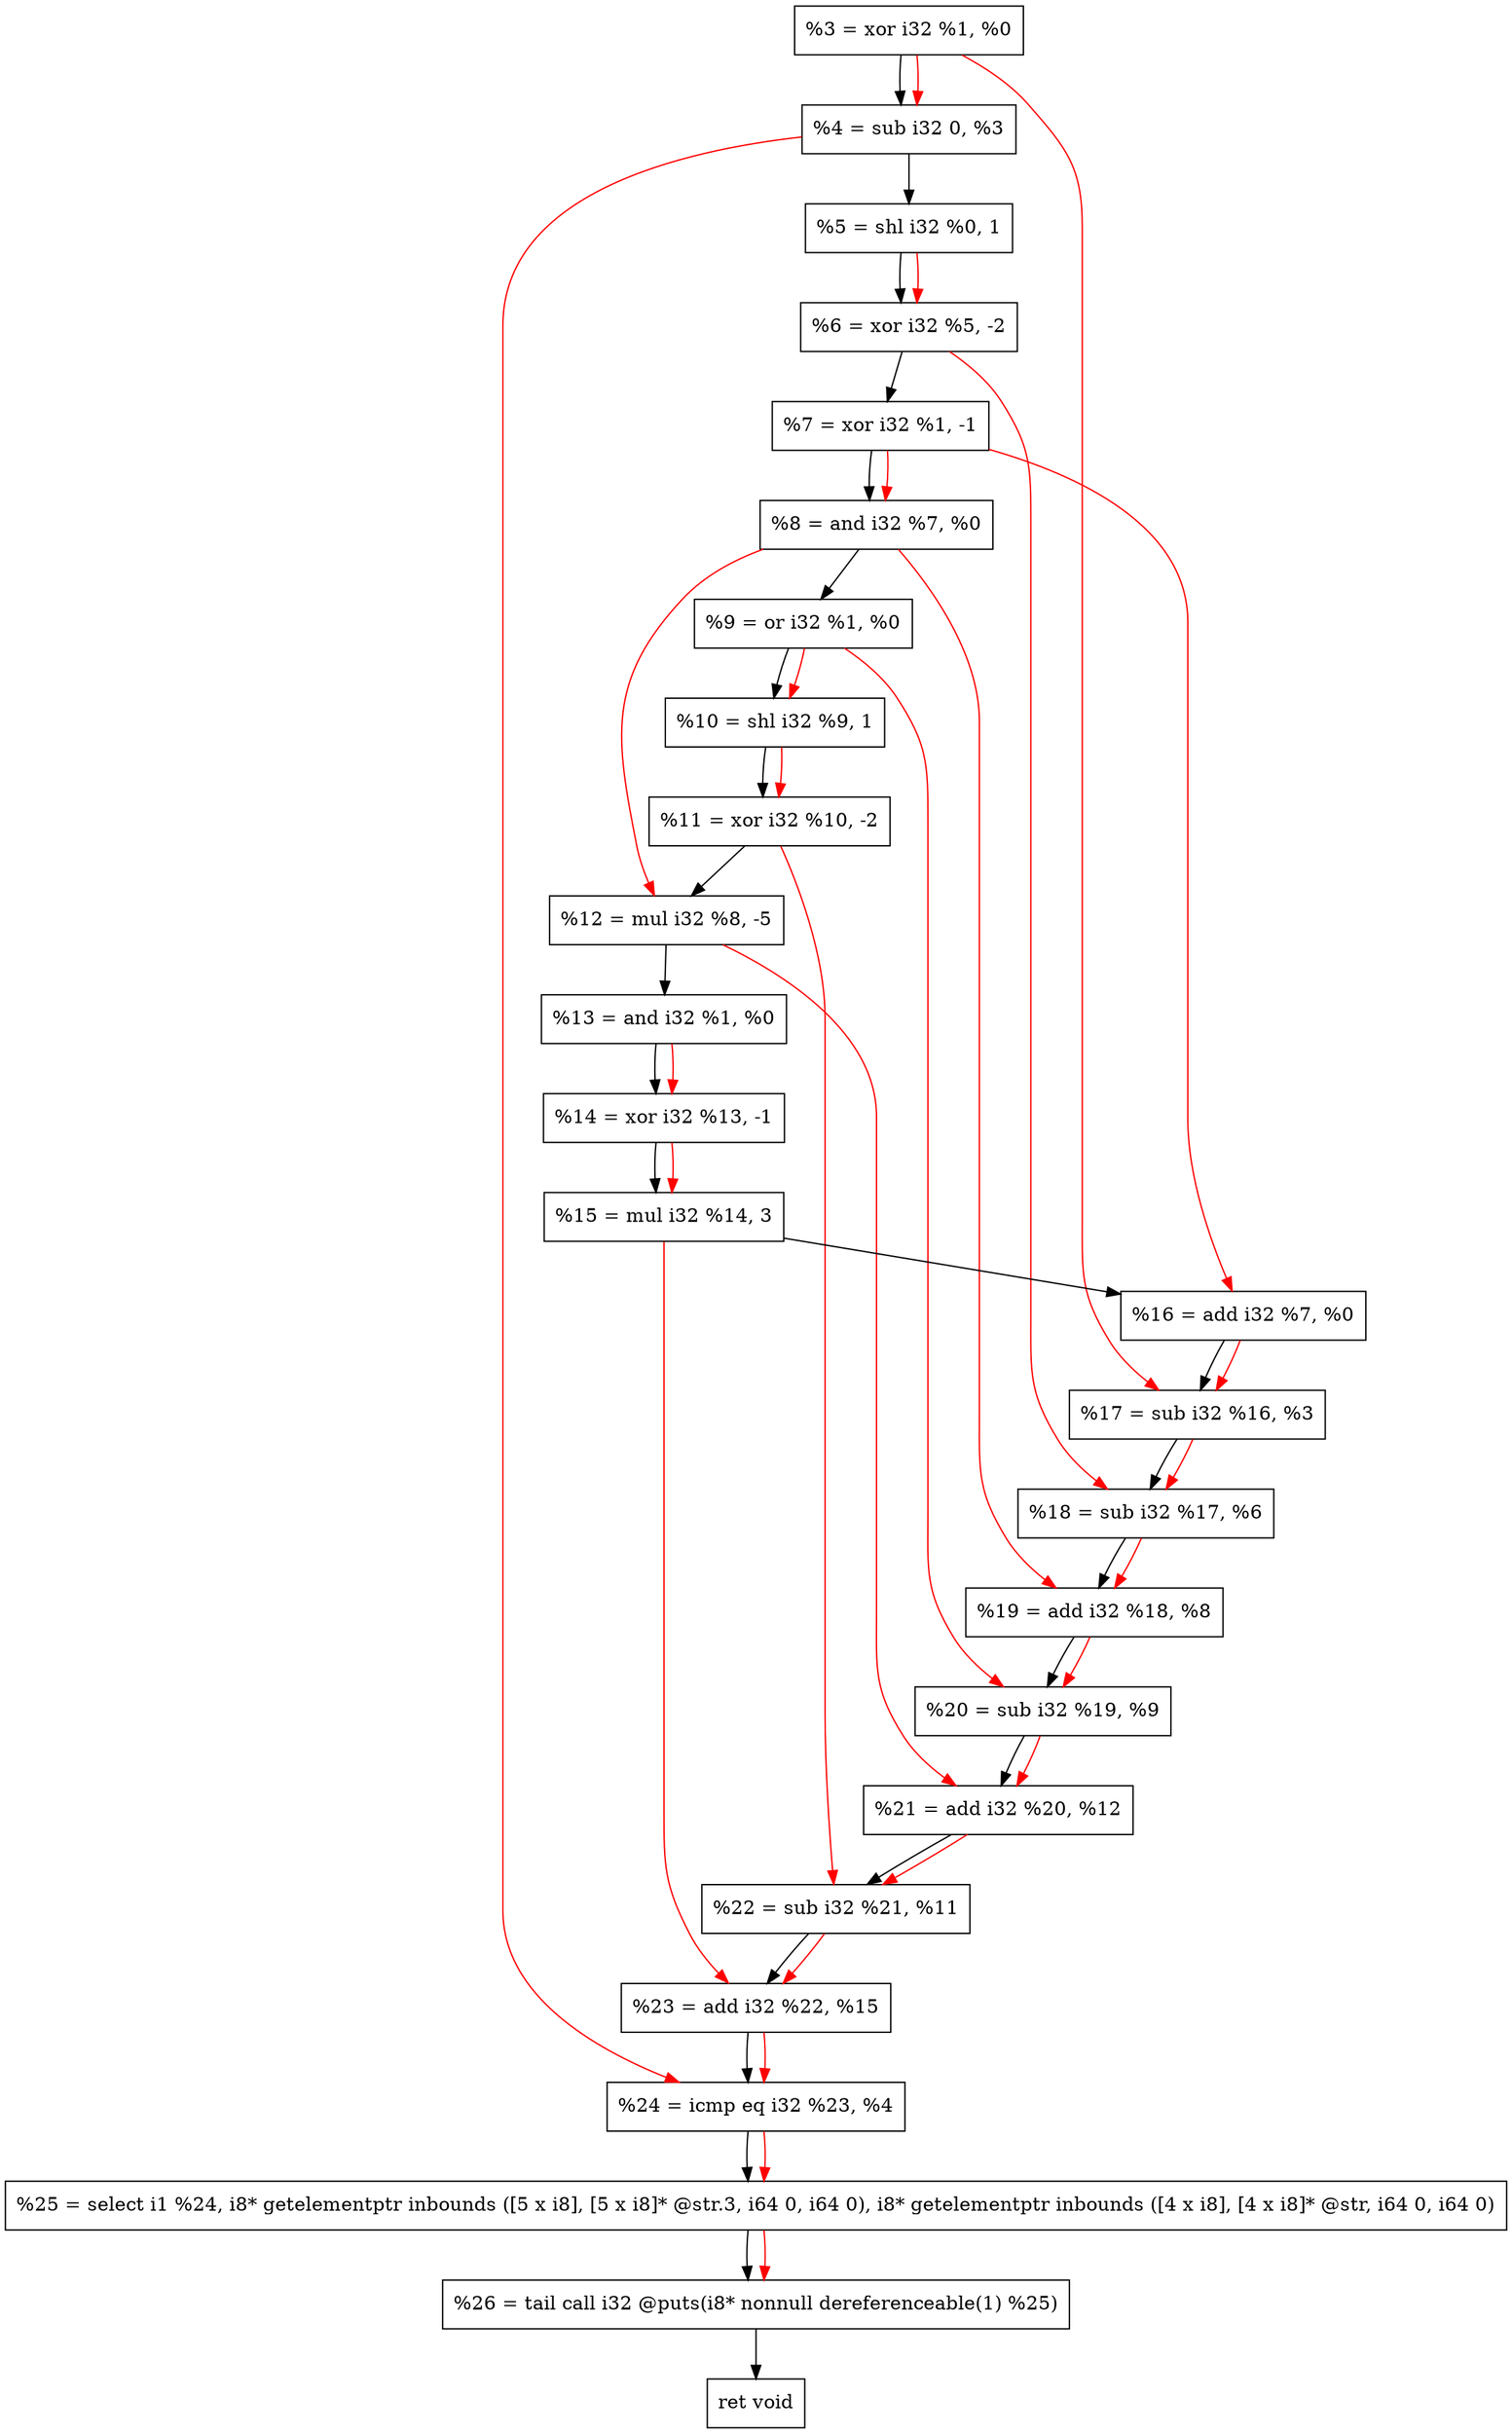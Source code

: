 digraph "DFG for'crackme' function" {
	Node0x83c4e0[shape=record, label="  %3 = xor i32 %1, %0"];
	Node0x83cb90[shape=record, label="  %4 = sub i32 0, %3"];
	Node0x83cc50[shape=record, label="  %5 = shl i32 %0, 1"];
	Node0x83ccf0[shape=record, label="  %6 = xor i32 %5, -2"];
	Node0x83cd90[shape=record, label="  %7 = xor i32 %1, -1"];
	Node0x83ce00[shape=record, label="  %8 = and i32 %7, %0"];
	Node0x83ce70[shape=record, label="  %9 = or i32 %1, %0"];
	Node0x83cee0[shape=record, label="  %10 = shl i32 %9, 1"];
	Node0x83cf50[shape=record, label="  %11 = xor i32 %10, -2"];
	Node0x83cff0[shape=record, label="  %12 = mul i32 %8, -5"];
	Node0x83d060[shape=record, label="  %13 = and i32 %1, %0"];
	Node0x83d0d0[shape=record, label="  %14 = xor i32 %13, -1"];
	Node0x83d170[shape=record, label="  %15 = mul i32 %14, 3"];
	Node0x83d1e0[shape=record, label="  %16 = add i32 %7, %0"];
	Node0x83d250[shape=record, label="  %17 = sub i32 %16, %3"];
	Node0x83d2c0[shape=record, label="  %18 = sub i32 %17, %6"];
	Node0x83d330[shape=record, label="  %19 = add i32 %18, %8"];
	Node0x83d3a0[shape=record, label="  %20 = sub i32 %19, %9"];
	Node0x83d410[shape=record, label="  %21 = add i32 %20, %12"];
	Node0x83d480[shape=record, label="  %22 = sub i32 %21, %11"];
	Node0x83d4f0[shape=record, label="  %23 = add i32 %22, %15"];
	Node0x83d560[shape=record, label="  %24 = icmp eq i32 %23, %4"];
	Node0x7dd268[shape=record, label="  %25 = select i1 %24, i8* getelementptr inbounds ([5 x i8], [5 x i8]* @str.3, i64 0, i64 0), i8* getelementptr inbounds ([4 x i8], [4 x i8]* @str, i64 0, i64 0)"];
	Node0x83da00[shape=record, label="  %26 = tail call i32 @puts(i8* nonnull dereferenceable(1) %25)"];
	Node0x83da50[shape=record, label="  ret void"];
	Node0x83c4e0 -> Node0x83cb90;
	Node0x83cb90 -> Node0x83cc50;
	Node0x83cc50 -> Node0x83ccf0;
	Node0x83ccf0 -> Node0x83cd90;
	Node0x83cd90 -> Node0x83ce00;
	Node0x83ce00 -> Node0x83ce70;
	Node0x83ce70 -> Node0x83cee0;
	Node0x83cee0 -> Node0x83cf50;
	Node0x83cf50 -> Node0x83cff0;
	Node0x83cff0 -> Node0x83d060;
	Node0x83d060 -> Node0x83d0d0;
	Node0x83d0d0 -> Node0x83d170;
	Node0x83d170 -> Node0x83d1e0;
	Node0x83d1e0 -> Node0x83d250;
	Node0x83d250 -> Node0x83d2c0;
	Node0x83d2c0 -> Node0x83d330;
	Node0x83d330 -> Node0x83d3a0;
	Node0x83d3a0 -> Node0x83d410;
	Node0x83d410 -> Node0x83d480;
	Node0x83d480 -> Node0x83d4f0;
	Node0x83d4f0 -> Node0x83d560;
	Node0x83d560 -> Node0x7dd268;
	Node0x7dd268 -> Node0x83da00;
	Node0x83da00 -> Node0x83da50;
edge [color=red]
	Node0x83c4e0 -> Node0x83cb90;
	Node0x83cc50 -> Node0x83ccf0;
	Node0x83cd90 -> Node0x83ce00;
	Node0x83ce70 -> Node0x83cee0;
	Node0x83cee0 -> Node0x83cf50;
	Node0x83ce00 -> Node0x83cff0;
	Node0x83d060 -> Node0x83d0d0;
	Node0x83d0d0 -> Node0x83d170;
	Node0x83cd90 -> Node0x83d1e0;
	Node0x83d1e0 -> Node0x83d250;
	Node0x83c4e0 -> Node0x83d250;
	Node0x83d250 -> Node0x83d2c0;
	Node0x83ccf0 -> Node0x83d2c0;
	Node0x83d2c0 -> Node0x83d330;
	Node0x83ce00 -> Node0x83d330;
	Node0x83d330 -> Node0x83d3a0;
	Node0x83ce70 -> Node0x83d3a0;
	Node0x83d3a0 -> Node0x83d410;
	Node0x83cff0 -> Node0x83d410;
	Node0x83d410 -> Node0x83d480;
	Node0x83cf50 -> Node0x83d480;
	Node0x83d480 -> Node0x83d4f0;
	Node0x83d170 -> Node0x83d4f0;
	Node0x83d4f0 -> Node0x83d560;
	Node0x83cb90 -> Node0x83d560;
	Node0x83d560 -> Node0x7dd268;
	Node0x7dd268 -> Node0x83da00;
}
